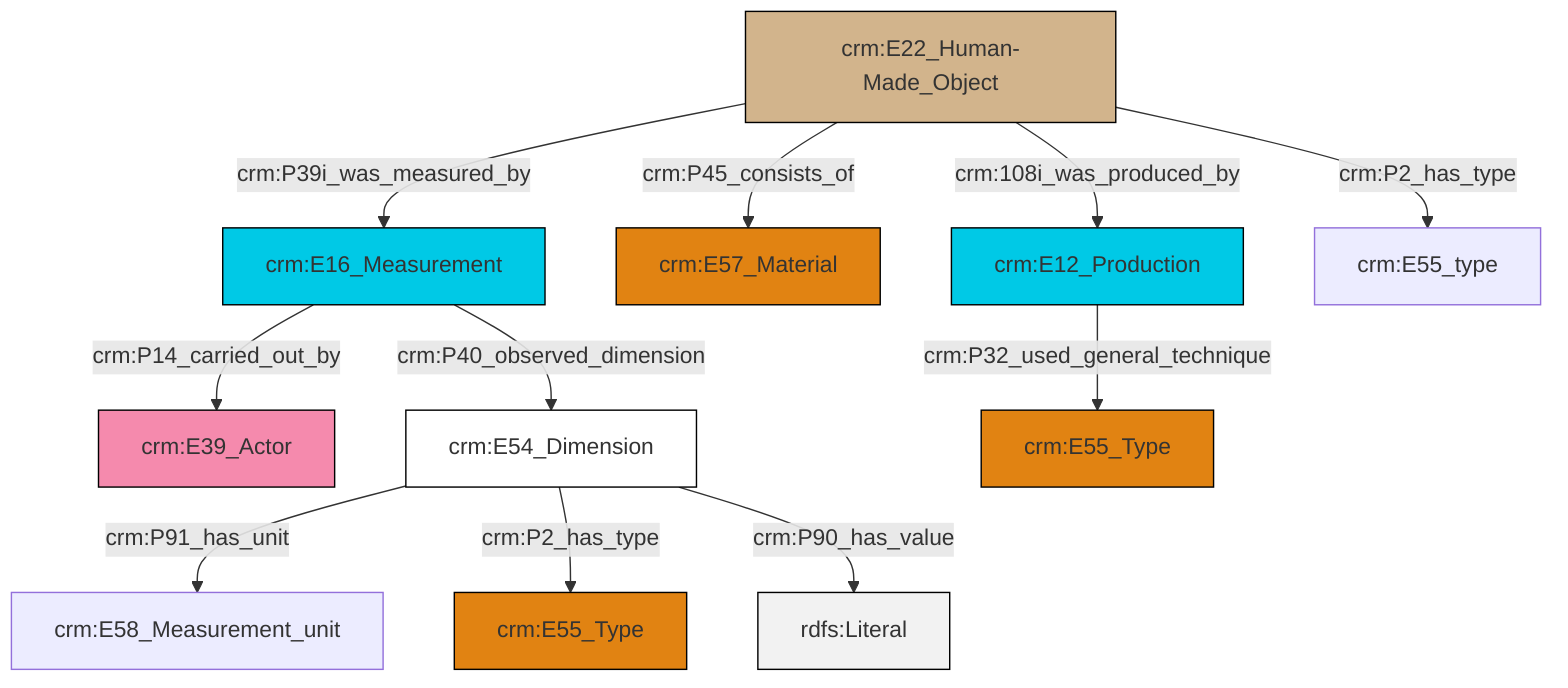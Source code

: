 graph TD
classDef Literal fill:#f2f2f2,stroke:#000000;
classDef CRM_Entity fill:#FFFFFF,stroke:#000000;
classDef Temporal_Entity fill:#00C9E6, stroke:#000000;
classDef Type fill:#E18312, stroke:#000000;
classDef Time-Span fill:#2C9C91, stroke:#000000;
classDef Appellation fill:#FFEB7F, stroke:#000000;
classDef Place fill:#008836, stroke:#000000;
classDef Persistent_Item fill:#B266B2, stroke:#000000;
classDef Conceptual_Object fill:#FFD700, stroke:#000000;
classDef Physical_Thing fill:#D2B48C, stroke:#000000;
classDef Actor fill:#f58aad, stroke:#000000;
classDef PC_Classes fill:#4ce600, stroke:#000000;
classDef Multi fill:#cccccc,stroke:#000000;

4["crm:E16_Measurement"]:::Temporal_Entity -->|crm:P14_carried_out_by| 2["crm:E39_Actor"]:::Actor
5["crm:E54_Dimension"]:::CRM_Entity -->|crm:P91_has_unit| 6["crm:E58_Measurement_unit"]:::Default
9["crm:E12_Production"]:::Temporal_Entity -->|crm:P32_used_general_technique| 10["crm:E55_Type"]:::Type
5["crm:E54_Dimension"]:::CRM_Entity -->|crm:P2_has_type| 12["crm:E55_Type"]:::Type
5["crm:E54_Dimension"]:::CRM_Entity -->|crm:P90_has_value| 14[rdfs:Literal]:::Literal
0["crm:E22_Human-Made_Object"]:::Physical_Thing -->|crm:P45_consists_of| 7["crm:E57_Material"]:::Type
0["crm:E22_Human-Made_Object"]:::Physical_Thing -->|crm:108i_was_produced_by| 9["crm:E12_Production"]:::Temporal_Entity
0["crm:E22_Human-Made_Object"]:::Physical_Thing -->|crm:P39i_was_measured_by| 4["crm:E16_Measurement"]:::Temporal_Entity
4["crm:E16_Measurement"]:::Temporal_Entity -->|crm:P40_observed_dimension| 5["crm:E54_Dimension"]:::CRM_Entity
0["crm:E22_Human-Made_Object"]:::Physical_Thing -->|crm:P2_has_type| 16["crm:E55_type"]:::Default